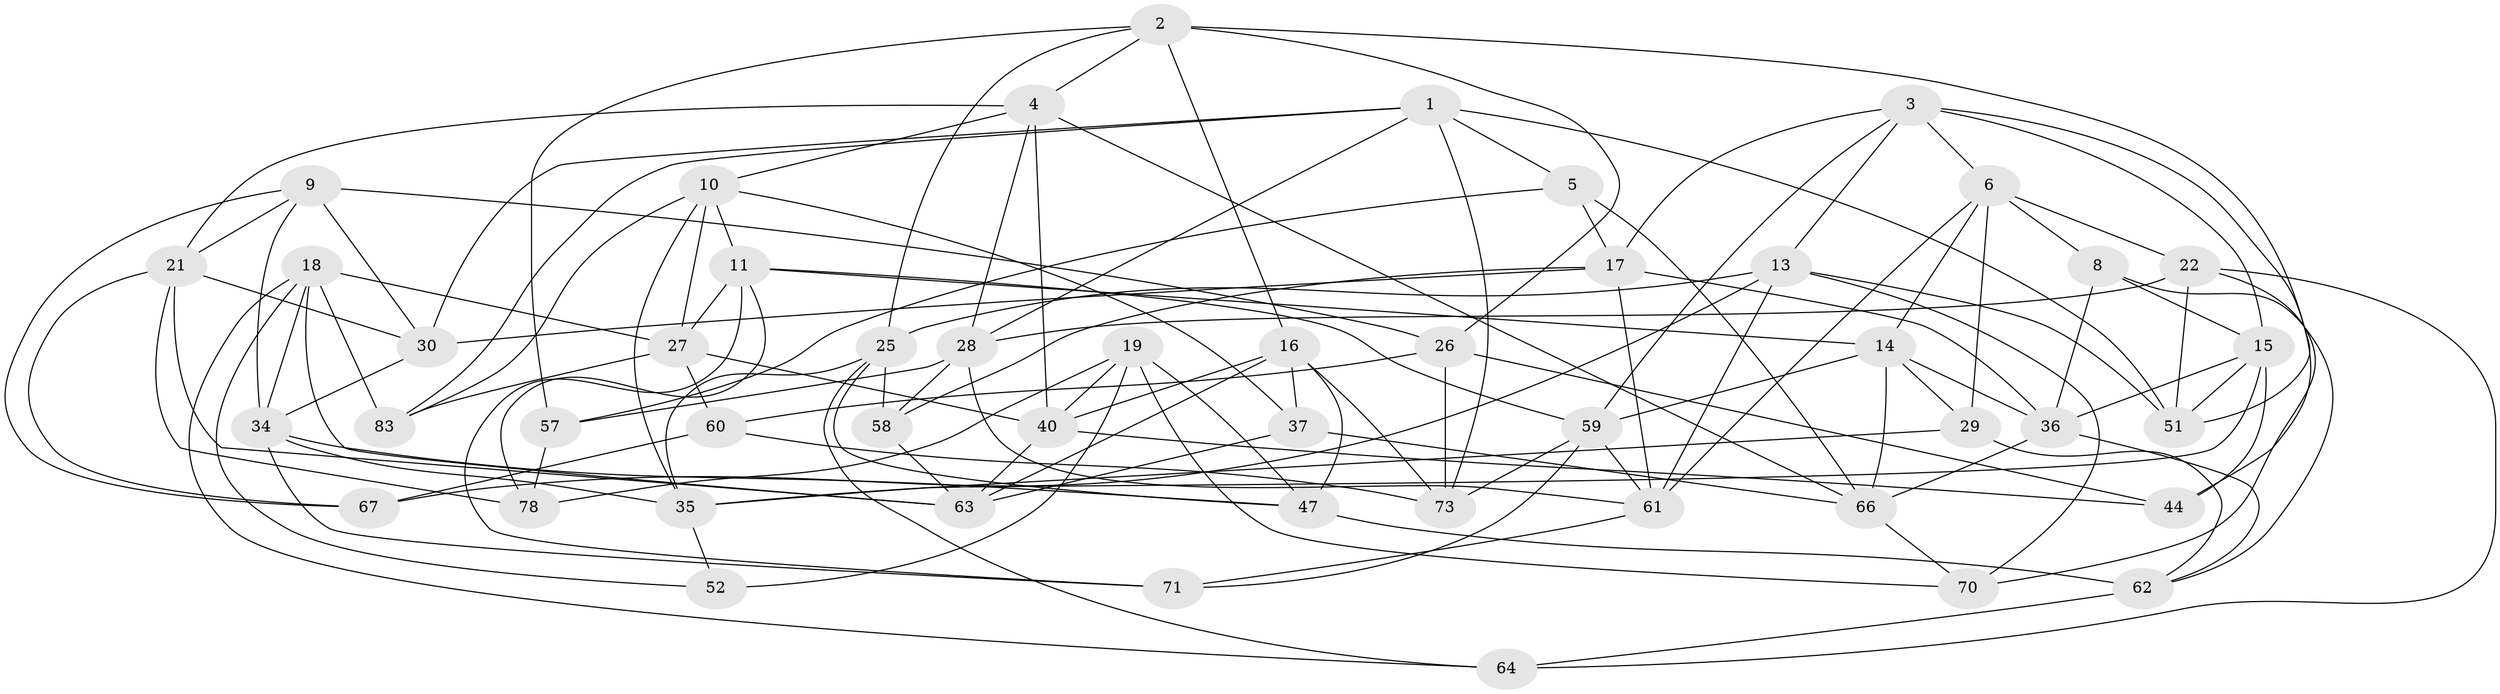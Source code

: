 // Generated by graph-tools (version 1.1) at 2025/52/02/27/25 19:52:30]
// undirected, 49 vertices, 127 edges
graph export_dot {
graph [start="1"]
  node [color=gray90,style=filled];
  1 [super="+31"];
  2 [super="+38"];
  3 [super="+12"];
  4 [super="+43"];
  5;
  6 [super="+7"];
  8;
  9 [super="+39"];
  10 [super="+41"];
  11 [super="+45"];
  13 [super="+74"];
  14 [super="+23"];
  15 [super="+53"];
  16 [super="+54"];
  17 [super="+20"];
  18 [super="+33"];
  19 [super="+24"];
  21 [super="+49"];
  22 [super="+55"];
  25 [super="+56"];
  26 [super="+46"];
  27 [super="+76"];
  28 [super="+65"];
  29;
  30 [super="+32"];
  34 [super="+68"];
  35 [super="+48"];
  36 [super="+72"];
  37;
  40 [super="+42"];
  44;
  47 [super="+50"];
  51 [super="+69"];
  52;
  57;
  58;
  59 [super="+79"];
  60;
  61 [super="+80"];
  62 [super="+81"];
  63 [super="+75"];
  64;
  66 [super="+77"];
  67;
  70;
  71;
  73 [super="+82"];
  78;
  83;
  1 -- 83;
  1 -- 51;
  1 -- 28;
  1 -- 5;
  1 -- 30;
  1 -- 73;
  2 -- 16;
  2 -- 4;
  2 -- 57;
  2 -- 51;
  2 -- 25;
  2 -- 26;
  3 -- 6;
  3 -- 44;
  3 -- 17;
  3 -- 59;
  3 -- 13;
  3 -- 15;
  4 -- 10;
  4 -- 66;
  4 -- 40;
  4 -- 21;
  4 -- 28;
  5 -- 57;
  5 -- 66;
  5 -- 17;
  6 -- 8;
  6 -- 29;
  6 -- 14;
  6 -- 22;
  6 -- 61;
  8 -- 36;
  8 -- 62;
  8 -- 15;
  9 -- 30 [weight=2];
  9 -- 21;
  9 -- 26;
  9 -- 67;
  9 -- 34;
  10 -- 27;
  10 -- 83;
  10 -- 35;
  10 -- 37;
  10 -- 11;
  11 -- 59;
  11 -- 78;
  11 -- 27;
  11 -- 14;
  11 -- 71;
  13 -- 67;
  13 -- 25;
  13 -- 70;
  13 -- 61;
  13 -- 51;
  14 -- 36;
  14 -- 59;
  14 -- 66;
  14 -- 29;
  15 -- 36;
  15 -- 44;
  15 -- 51;
  15 -- 35;
  16 -- 47;
  16 -- 40;
  16 -- 37;
  16 -- 73;
  16 -- 63;
  17 -- 58;
  17 -- 30;
  17 -- 36;
  17 -- 61;
  18 -- 63;
  18 -- 34;
  18 -- 52;
  18 -- 64;
  18 -- 83;
  18 -- 27;
  19 -- 78;
  19 -- 52 [weight=2];
  19 -- 70;
  19 -- 47;
  19 -- 40;
  21 -- 67;
  21 -- 78;
  21 -- 30;
  21 -- 63;
  22 -- 28;
  22 -- 51 [weight=2];
  22 -- 70;
  22 -- 64;
  25 -- 58;
  25 -- 64;
  25 -- 35;
  25 -- 47;
  26 -- 60;
  26 -- 73 [weight=2];
  26 -- 44;
  27 -- 83;
  27 -- 60;
  27 -- 40;
  28 -- 57;
  28 -- 58;
  28 -- 61;
  29 -- 35;
  29 -- 62;
  30 -- 34;
  34 -- 71;
  34 -- 47;
  34 -- 35;
  35 -- 52;
  36 -- 66;
  36 -- 62;
  37 -- 66;
  37 -- 63;
  40 -- 63;
  40 -- 44;
  47 -- 62 [weight=2];
  57 -- 78;
  58 -- 63;
  59 -- 71;
  59 -- 73;
  59 -- 61;
  60 -- 67;
  60 -- 73;
  61 -- 71;
  62 -- 64;
  66 -- 70;
}
